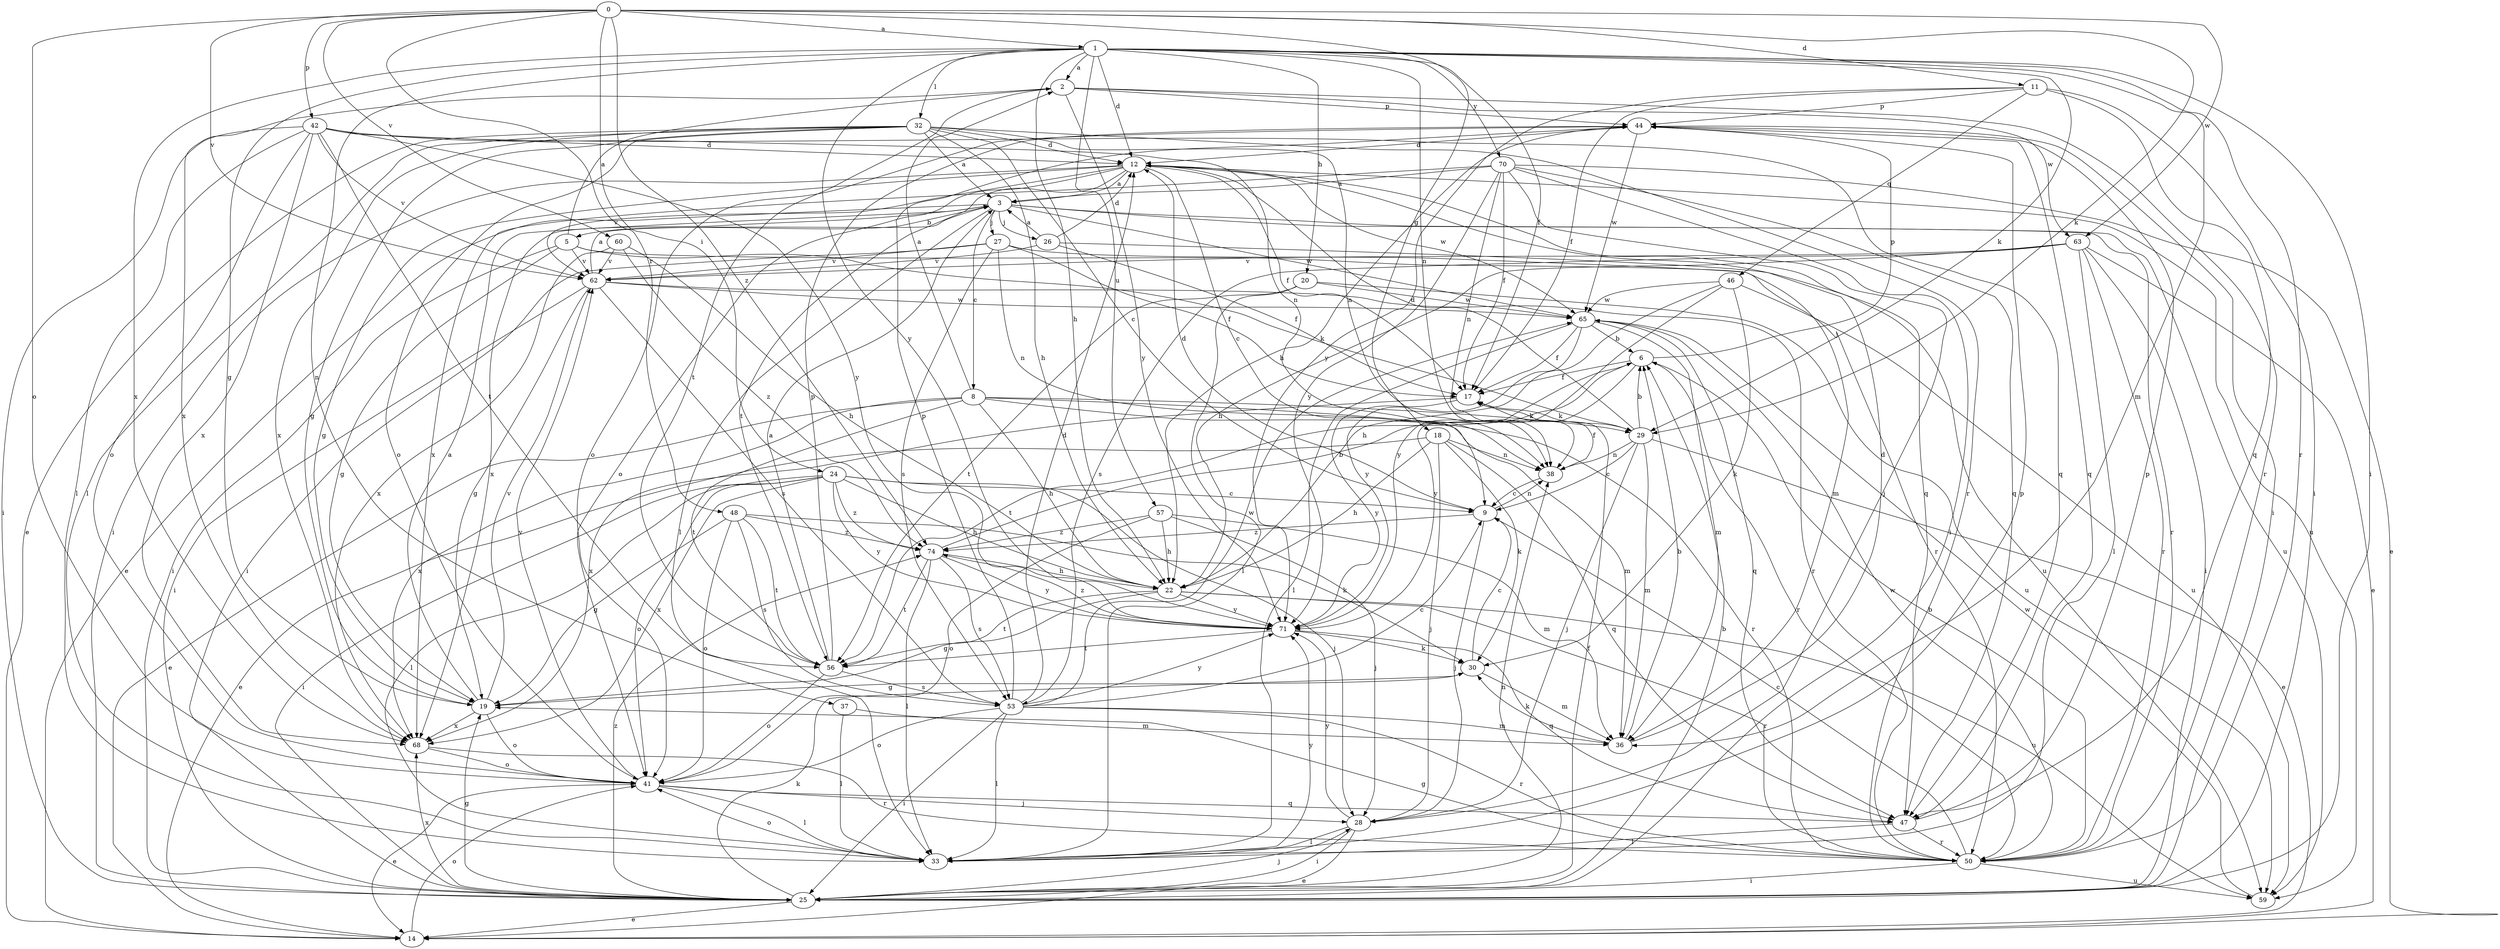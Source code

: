 strict digraph  {
0;
1;
2;
3;
5;
6;
8;
9;
11;
12;
14;
17;
18;
19;
20;
22;
24;
25;
26;
27;
28;
29;
30;
32;
33;
36;
37;
38;
41;
42;
44;
46;
47;
48;
50;
53;
56;
57;
59;
60;
62;
63;
65;
68;
70;
71;
74;
0 -> 1  [label=a];
0 -> 11  [label=d];
0 -> 18  [label=g];
0 -> 24  [label=i];
0 -> 29  [label=k];
0 -> 41  [label=o];
0 -> 42  [label=p];
0 -> 48  [label=r];
0 -> 60  [label=v];
0 -> 62  [label=v];
0 -> 63  [label=w];
0 -> 74  [label=z];
1 -> 2  [label=a];
1 -> 12  [label=d];
1 -> 17  [label=f];
1 -> 19  [label=g];
1 -> 20  [label=h];
1 -> 22  [label=h];
1 -> 25  [label=i];
1 -> 29  [label=k];
1 -> 32  [label=l];
1 -> 36  [label=m];
1 -> 37  [label=n];
1 -> 38  [label=n];
1 -> 50  [label=r];
1 -> 57  [label=u];
1 -> 68  [label=x];
1 -> 70  [label=y];
1 -> 71  [label=y];
2 -> 44  [label=p];
2 -> 50  [label=r];
2 -> 56  [label=t];
2 -> 63  [label=w];
2 -> 68  [label=x];
2 -> 71  [label=y];
3 -> 5  [label=b];
3 -> 8  [label=c];
3 -> 14  [label=e];
3 -> 26  [label=j];
3 -> 27  [label=j];
3 -> 33  [label=l];
3 -> 50  [label=r];
3 -> 59  [label=u];
3 -> 65  [label=w];
3 -> 68  [label=x];
5 -> 2  [label=a];
5 -> 19  [label=g];
5 -> 25  [label=i];
5 -> 29  [label=k];
5 -> 50  [label=r];
5 -> 62  [label=v];
6 -> 17  [label=f];
6 -> 44  [label=p];
6 -> 50  [label=r];
6 -> 56  [label=t];
6 -> 71  [label=y];
8 -> 2  [label=a];
8 -> 14  [label=e];
8 -> 22  [label=h];
8 -> 29  [label=k];
8 -> 36  [label=m];
8 -> 50  [label=r];
8 -> 56  [label=t];
8 -> 68  [label=x];
9 -> 12  [label=d];
9 -> 28  [label=j];
9 -> 38  [label=n];
9 -> 74  [label=z];
11 -> 17  [label=f];
11 -> 25  [label=i];
11 -> 44  [label=p];
11 -> 46  [label=q];
11 -> 47  [label=q];
11 -> 71  [label=y];
12 -> 3  [label=a];
12 -> 9  [label=c];
12 -> 17  [label=f];
12 -> 19  [label=g];
12 -> 25  [label=i];
12 -> 41  [label=o];
12 -> 47  [label=q];
12 -> 56  [label=t];
12 -> 59  [label=u];
12 -> 62  [label=v];
12 -> 65  [label=w];
14 -> 41  [label=o];
17 -> 29  [label=k];
17 -> 68  [label=x];
17 -> 71  [label=y];
18 -> 14  [label=e];
18 -> 22  [label=h];
18 -> 28  [label=j];
18 -> 30  [label=k];
18 -> 38  [label=n];
18 -> 47  [label=q];
19 -> 3  [label=a];
19 -> 41  [label=o];
19 -> 62  [label=v];
19 -> 68  [label=x];
20 -> 33  [label=l];
20 -> 56  [label=t];
20 -> 59  [label=u];
20 -> 65  [label=w];
22 -> 19  [label=g];
22 -> 50  [label=r];
22 -> 56  [label=t];
22 -> 59  [label=u];
22 -> 71  [label=y];
24 -> 9  [label=c];
24 -> 22  [label=h];
24 -> 25  [label=i];
24 -> 28  [label=j];
24 -> 33  [label=l];
24 -> 41  [label=o];
24 -> 68  [label=x];
24 -> 71  [label=y];
24 -> 74  [label=z];
25 -> 6  [label=b];
25 -> 14  [label=e];
25 -> 17  [label=f];
25 -> 19  [label=g];
25 -> 28  [label=j];
25 -> 30  [label=k];
25 -> 38  [label=n];
25 -> 68  [label=x];
25 -> 74  [label=z];
26 -> 3  [label=a];
26 -> 12  [label=d];
26 -> 17  [label=f];
26 -> 59  [label=u];
26 -> 62  [label=v];
27 -> 17  [label=f];
27 -> 25  [label=i];
27 -> 36  [label=m];
27 -> 38  [label=n];
27 -> 53  [label=s];
27 -> 62  [label=v];
28 -> 14  [label=e];
28 -> 25  [label=i];
28 -> 33  [label=l];
28 -> 71  [label=y];
29 -> 6  [label=b];
29 -> 9  [label=c];
29 -> 12  [label=d];
29 -> 14  [label=e];
29 -> 28  [label=j];
29 -> 36  [label=m];
29 -> 38  [label=n];
30 -> 9  [label=c];
30 -> 19  [label=g];
30 -> 36  [label=m];
32 -> 3  [label=a];
32 -> 9  [label=c];
32 -> 12  [label=d];
32 -> 14  [label=e];
32 -> 19  [label=g];
32 -> 22  [label=h];
32 -> 33  [label=l];
32 -> 38  [label=n];
32 -> 41  [label=o];
32 -> 50  [label=r];
32 -> 68  [label=x];
33 -> 41  [label=o];
33 -> 44  [label=p];
33 -> 71  [label=y];
36 -> 6  [label=b];
36 -> 12  [label=d];
36 -> 30  [label=k];
37 -> 33  [label=l];
37 -> 36  [label=m];
38 -> 9  [label=c];
38 -> 17  [label=f];
41 -> 14  [label=e];
41 -> 28  [label=j];
41 -> 33  [label=l];
41 -> 47  [label=q];
41 -> 62  [label=v];
42 -> 12  [label=d];
42 -> 25  [label=i];
42 -> 33  [label=l];
42 -> 38  [label=n];
42 -> 41  [label=o];
42 -> 47  [label=q];
42 -> 56  [label=t];
42 -> 62  [label=v];
42 -> 68  [label=x];
42 -> 71  [label=y];
44 -> 12  [label=d];
44 -> 22  [label=h];
44 -> 25  [label=i];
44 -> 41  [label=o];
44 -> 47  [label=q];
44 -> 65  [label=w];
46 -> 22  [label=h];
46 -> 30  [label=k];
46 -> 59  [label=u];
46 -> 65  [label=w];
46 -> 71  [label=y];
47 -> 33  [label=l];
47 -> 44  [label=p];
47 -> 50  [label=r];
48 -> 19  [label=g];
48 -> 30  [label=k];
48 -> 41  [label=o];
48 -> 53  [label=s];
48 -> 56  [label=t];
48 -> 74  [label=z];
50 -> 6  [label=b];
50 -> 9  [label=c];
50 -> 19  [label=g];
50 -> 25  [label=i];
50 -> 59  [label=u];
50 -> 65  [label=w];
53 -> 9  [label=c];
53 -> 12  [label=d];
53 -> 25  [label=i];
53 -> 33  [label=l];
53 -> 36  [label=m];
53 -> 41  [label=o];
53 -> 44  [label=p];
53 -> 50  [label=r];
53 -> 65  [label=w];
53 -> 71  [label=y];
56 -> 3  [label=a];
56 -> 41  [label=o];
56 -> 44  [label=p];
56 -> 53  [label=s];
57 -> 22  [label=h];
57 -> 28  [label=j];
57 -> 36  [label=m];
57 -> 41  [label=o];
57 -> 74  [label=z];
59 -> 65  [label=w];
60 -> 22  [label=h];
60 -> 62  [label=v];
60 -> 68  [label=x];
60 -> 74  [label=z];
62 -> 3  [label=a];
62 -> 19  [label=g];
62 -> 25  [label=i];
62 -> 50  [label=r];
62 -> 53  [label=s];
62 -> 65  [label=w];
63 -> 14  [label=e];
63 -> 22  [label=h];
63 -> 25  [label=i];
63 -> 33  [label=l];
63 -> 50  [label=r];
63 -> 53  [label=s];
63 -> 62  [label=v];
65 -> 6  [label=b];
65 -> 17  [label=f];
65 -> 33  [label=l];
65 -> 36  [label=m];
65 -> 47  [label=q];
65 -> 71  [label=y];
68 -> 41  [label=o];
68 -> 50  [label=r];
70 -> 3  [label=a];
70 -> 14  [label=e];
70 -> 17  [label=f];
70 -> 25  [label=i];
70 -> 28  [label=j];
70 -> 38  [label=n];
70 -> 47  [label=q];
70 -> 68  [label=x];
70 -> 71  [label=y];
71 -> 30  [label=k];
71 -> 47  [label=q];
71 -> 56  [label=t];
71 -> 74  [label=z];
74 -> 6  [label=b];
74 -> 22  [label=h];
74 -> 33  [label=l];
74 -> 53  [label=s];
74 -> 56  [label=t];
74 -> 71  [label=y];
}
